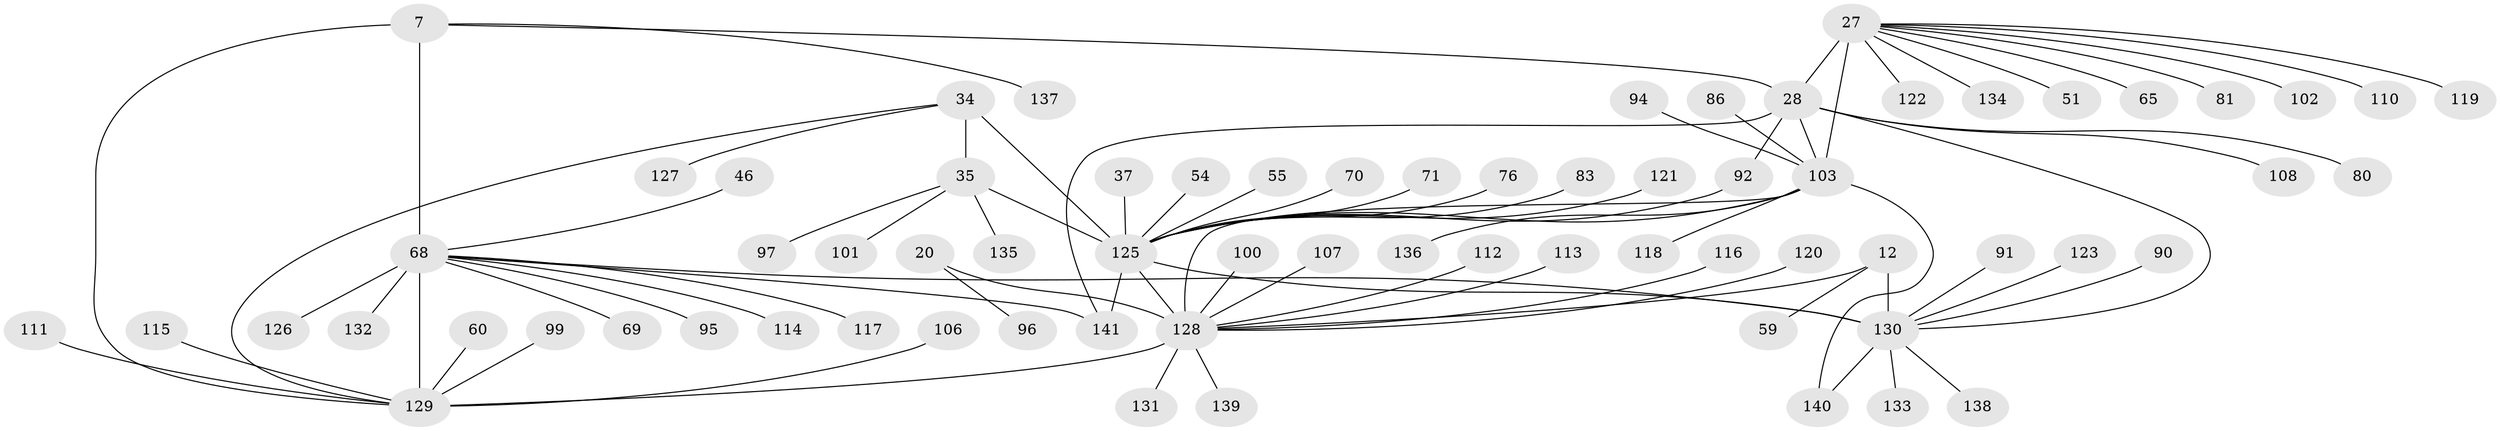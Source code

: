 // original degree distribution, {8: 0.06382978723404255, 11: 0.03546099290780142, 7: 0.04964539007092199, 12: 0.028368794326241134, 10: 0.0425531914893617, 13: 0.0070921985815602835, 6: 0.0070921985815602835, 9: 0.0070921985815602835, 18: 0.0070921985815602835, 1: 0.6028368794326241, 2: 0.09929078014184398, 3: 0.04964539007092199}
// Generated by graph-tools (version 1.1) at 2025/55/03/09/25 04:55:58]
// undirected, 70 vertices, 82 edges
graph export_dot {
graph [start="1"]
  node [color=gray90,style=filled];
  7 [super="+3"];
  12 [super="+11"];
  20 [super="+18"];
  27 [super="+26+25"];
  28 [super="+24"];
  34 [super="+31"];
  35 [super="+32"];
  37;
  46;
  51;
  54;
  55;
  59;
  60 [super="+44"];
  65;
  68 [super="+6"];
  69;
  70;
  71;
  76;
  80;
  81;
  83;
  86;
  90;
  91;
  92;
  94 [super="+52"];
  95;
  96;
  97 [super="+47"];
  99;
  100;
  101;
  102;
  103 [super="+23+74+39+58+66"];
  106;
  107;
  108;
  110;
  111;
  112;
  113;
  114;
  115 [super="+78"];
  116 [super="+84"];
  117;
  118;
  119;
  120;
  121;
  122 [super="+104"];
  123;
  125 [super="+85+33"];
  126;
  127;
  128 [super="+21+98+105+36+40+48+62+79+87"];
  129 [super="+4+38+45+57"];
  130 [super="+14+41+42+43+13+49+50+56+63+72+75+82+88+89"];
  131;
  132;
  133;
  134;
  135;
  136;
  137;
  138;
  139;
  140 [super="+124"];
  141 [super="+109"];
  7 -- 137;
  7 -- 28;
  7 -- 129 [weight=4];
  7 -- 68 [weight=6];
  12 -- 59;
  12 -- 128 [weight=2];
  12 -- 130 [weight=10];
  20 -- 96;
  20 -- 128 [weight=10];
  27 -- 28 [weight=8];
  27 -- 102;
  27 -- 119;
  27 -- 134;
  27 -- 103 [weight=4];
  27 -- 122;
  27 -- 65;
  27 -- 81;
  27 -- 51;
  27 -- 110;
  28 -- 108;
  28 -- 80;
  28 -- 92;
  28 -- 103 [weight=2];
  28 -- 141;
  28 -- 130;
  34 -- 35 [weight=4];
  34 -- 127;
  34 -- 125 [weight=6];
  34 -- 129;
  35 -- 101;
  35 -- 125 [weight=7];
  35 -- 135;
  35 -- 97;
  37 -- 125;
  46 -- 68;
  54 -- 125;
  55 -- 125;
  60 -- 129;
  68 -- 129 [weight=6];
  68 -- 130;
  68 -- 69;
  68 -- 132;
  68 -- 141;
  68 -- 114;
  68 -- 117;
  68 -- 126;
  68 -- 95;
  70 -- 125;
  71 -- 125;
  76 -- 125;
  83 -- 125;
  86 -- 103;
  90 -- 130;
  91 -- 130;
  92 -- 125;
  94 -- 103;
  99 -- 129;
  100 -- 128;
  103 -- 118;
  103 -- 125 [weight=4];
  103 -- 136;
  103 -- 140;
  103 -- 128 [weight=2];
  106 -- 129;
  107 -- 128;
  111 -- 129;
  112 -- 128;
  113 -- 128;
  115 -- 129;
  116 -- 128;
  120 -- 128;
  121 -- 125;
  123 -- 130;
  125 -- 141;
  125 -- 130;
  125 -- 128 [weight=2];
  128 -- 131;
  128 -- 139;
  128 -- 129;
  130 -- 140;
  130 -- 133;
  130 -- 138;
}
